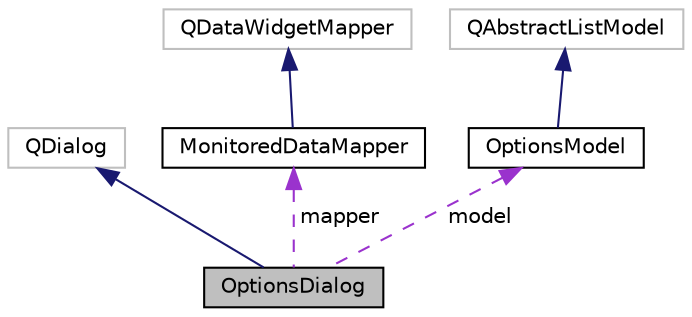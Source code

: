digraph "OptionsDialog"
{
  edge [fontname="Helvetica",fontsize="10",labelfontname="Helvetica",labelfontsize="10"];
  node [fontname="Helvetica",fontsize="10",shape=record];
  Node2 [label="OptionsDialog",height=0.2,width=0.4,color="black", fillcolor="grey75", style="filled", fontcolor="black"];
  Node3 -> Node2 [dir="back",color="midnightblue",fontsize="10",style="solid",fontname="Helvetica"];
  Node3 [label="QDialog",height=0.2,width=0.4,color="grey75", fillcolor="white", style="filled"];
  Node4 -> Node2 [dir="back",color="darkorchid3",fontsize="10",style="dashed",label=" mapper" ,fontname="Helvetica"];
  Node4 [label="MonitoredDataMapper",height=0.2,width=0.4,color="black", fillcolor="white", style="filled",URL="$d3/db0/class_monitored_data_mapper.html",tooltip="Data to Widget mapper that watches for edits and notifies listeners when a field is edited..."];
  Node5 -> Node4 [dir="back",color="midnightblue",fontsize="10",style="solid",fontname="Helvetica"];
  Node5 [label="QDataWidgetMapper",height=0.2,width=0.4,color="grey75", fillcolor="white", style="filled"];
  Node6 -> Node2 [dir="back",color="darkorchid3",fontsize="10",style="dashed",label=" model" ,fontname="Helvetica"];
  Node6 [label="OptionsModel",height=0.2,width=0.4,color="black", fillcolor="white", style="filled",URL="$da/d1f/class_options_model.html",tooltip="Interface from Qt to configuration data structure for Ion client. "];
  Node7 -> Node6 [dir="back",color="midnightblue",fontsize="10",style="solid",fontname="Helvetica"];
  Node7 [label="QAbstractListModel",height=0.2,width=0.4,color="grey75", fillcolor="white", style="filled"];
}
